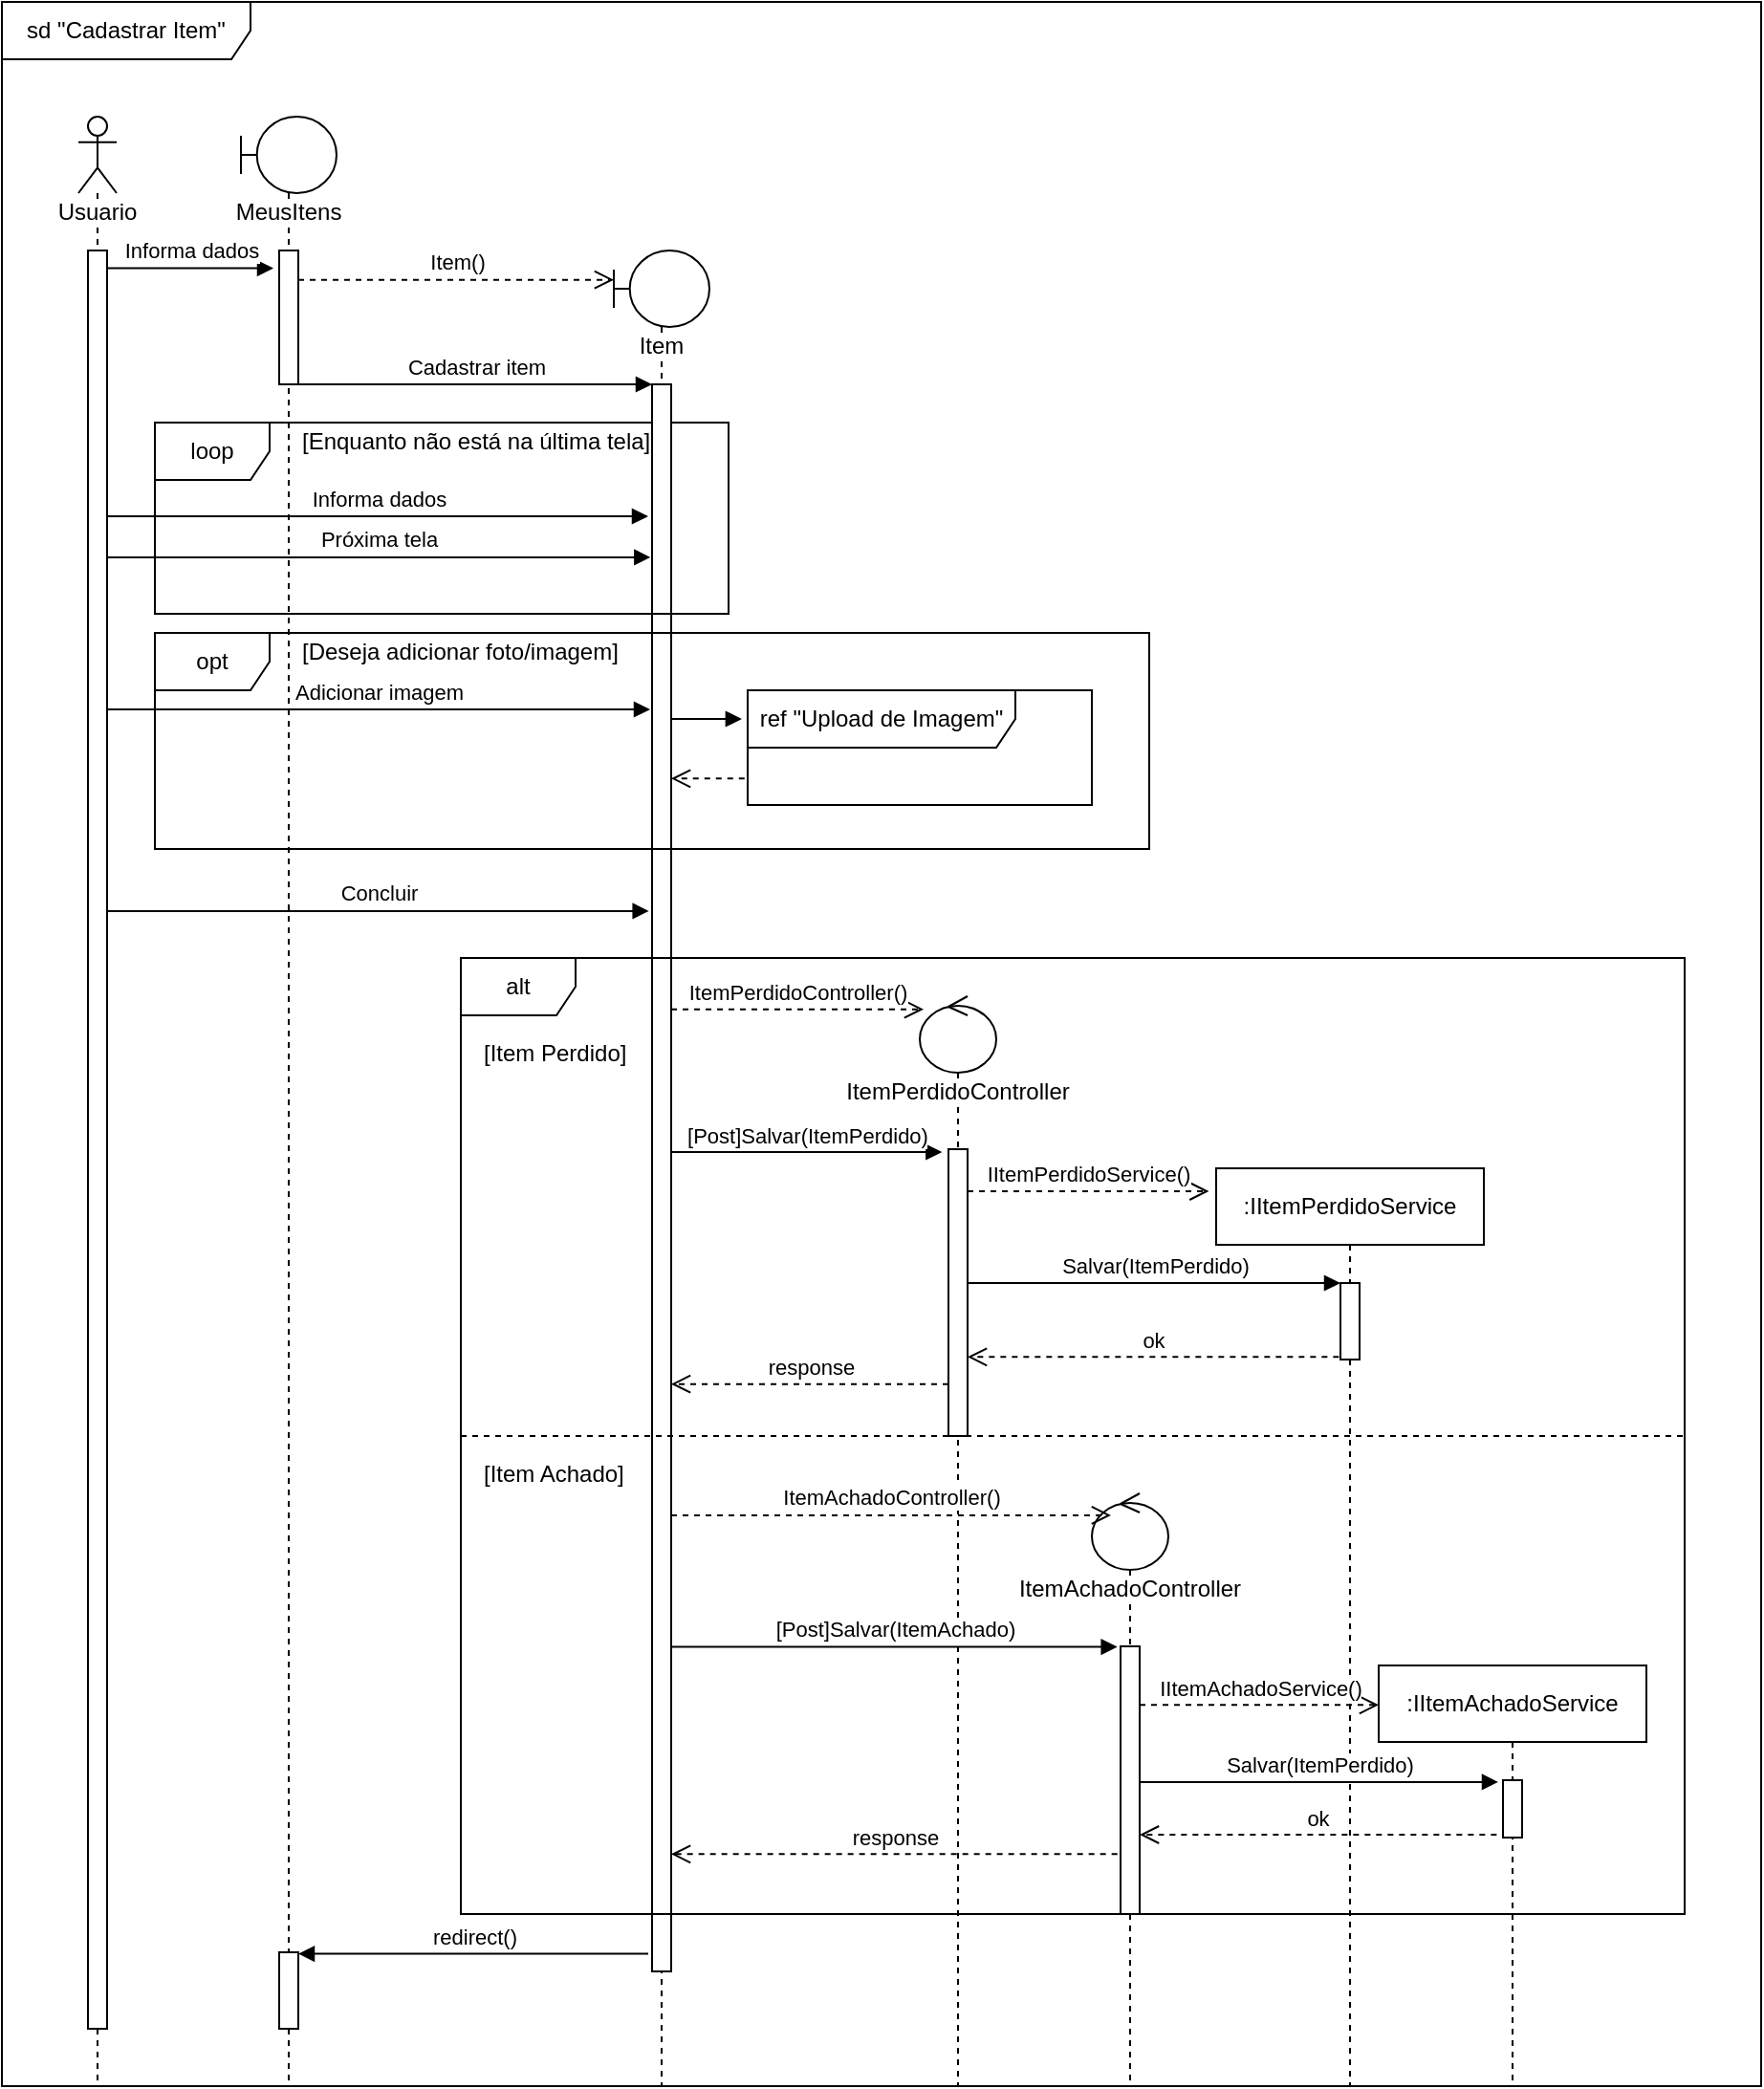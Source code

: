 <mxfile version="10.6.5" type="google"><diagram name="Page-1" id="13e1069c-82ec-6db2-03f1-153e76fe0fe0"><mxGraphModel dx="-26" dy="567" grid="1" gridSize="10" guides="1" tooltips="1" connect="1" arrows="1" fold="1" page="1" pageScale="1" pageWidth="1100" pageHeight="850" background="#ffffff" math="0" shadow="0"><root><mxCell id="0"/><mxCell id="1" parent="0"/><mxCell id="bn--FekT3PWrlnBVAKsH-25" value="sd &quot;Cadastrar Item&quot;" style="shape=umlFrame;whiteSpace=wrap;html=1;width=130;height=30;" parent="1" vertex="1"><mxGeometry x="1180" y="45" width="920" height="1090" as="geometry"/></mxCell><mxCell id="bn--FekT3PWrlnBVAKsH-61" value="loop" style="shape=umlFrame;whiteSpace=wrap;html=1;" parent="1" vertex="1"><mxGeometry x="1260" y="265" width="300" height="100" as="geometry"/></mxCell><mxCell id="bn--FekT3PWrlnBVAKsH-26" value="Usuario" style="shape=umlLifeline;participant=umlActor;perimeter=lifelinePerimeter;whiteSpace=wrap;html=1;container=1;collapsible=0;recursiveResize=0;verticalAlign=top;spacingTop=36;labelBackgroundColor=#ffffff;outlineConnect=0;" parent="1" vertex="1"><mxGeometry x="1220" y="105" width="20" height="1030" as="geometry"/></mxCell><mxCell id="bn--FekT3PWrlnBVAKsH-27" value="" style="html=1;points=[];perimeter=orthogonalPerimeter;" parent="bn--FekT3PWrlnBVAKsH-26" vertex="1"><mxGeometry x="5" y="70" width="10" height="930" as="geometry"/></mxCell><mxCell id="bn--FekT3PWrlnBVAKsH-28" value="Item&lt;br&gt;" style="shape=umlLifeline;participant=umlBoundary;perimeter=lifelinePerimeter;whiteSpace=wrap;html=1;container=1;collapsible=0;recursiveResize=0;verticalAlign=top;spacingTop=36;labelBackgroundColor=#ffffff;outlineConnect=0;" parent="1" vertex="1"><mxGeometry x="1500" y="175" width="50" height="960" as="geometry"/></mxCell><mxCell id="bn--FekT3PWrlnBVAKsH-29" value="" style="html=1;points=[];perimeter=orthogonalPerimeter;" parent="bn--FekT3PWrlnBVAKsH-28" vertex="1"><mxGeometry x="20" y="70" width="10" height="120" as="geometry"/></mxCell><mxCell id="bn--FekT3PWrlnBVAKsH-30" value="" style="html=1;points=[];perimeter=orthogonalPerimeter;" parent="bn--FekT3PWrlnBVAKsH-28" vertex="1"><mxGeometry x="20" y="190" width="10" height="710" as="geometry"/></mxCell><mxCell id="bn--FekT3PWrlnBVAKsH-31" value="ItemPerdidoController&lt;br&gt;" style="shape=umlLifeline;participant=umlControl;perimeter=lifelinePerimeter;whiteSpace=wrap;html=1;container=1;collapsible=0;recursiveResize=0;verticalAlign=top;spacingTop=36;labelBackgroundColor=#ffffff;outlineConnect=0;" parent="1" vertex="1"><mxGeometry x="1660" y="565" width="40" height="570" as="geometry"/></mxCell><mxCell id="bn--FekT3PWrlnBVAKsH-32" value="" style="html=1;points=[];perimeter=orthogonalPerimeter;" parent="bn--FekT3PWrlnBVAKsH-31" vertex="1"><mxGeometry x="15" y="80" width="10" height="150" as="geometry"/></mxCell><mxCell id="bn--FekT3PWrlnBVAKsH-33" value=":&lt;span&gt;IItemPerdidoService&lt;/span&gt;" style="shape=umlLifeline;perimeter=lifelinePerimeter;whiteSpace=wrap;html=1;container=1;collapsible=0;recursiveResize=0;outlineConnect=0;" parent="1" vertex="1"><mxGeometry x="1815" y="655" width="140" height="480" as="geometry"/></mxCell><mxCell id="bn--FekT3PWrlnBVAKsH-34" value="" style="html=1;points=[];perimeter=orthogonalPerimeter;" parent="bn--FekT3PWrlnBVAKsH-33" vertex="1"><mxGeometry x="65" y="60" width="10" height="40" as="geometry"/></mxCell><mxCell id="bn--FekT3PWrlnBVAKsH-35" value="Informa dados" style="html=1;verticalAlign=bottom;endArrow=block;entryX=-0.2;entryY=0.575;entryDx=0;entryDy=0;entryPerimeter=0;" parent="1" source="bn--FekT3PWrlnBVAKsH-27" target="bn--FekT3PWrlnBVAKsH-29" edge="1"><mxGeometry relative="1" as="geometry"><mxPoint x="1450" y="415" as="sourcePoint"/></mxGeometry></mxCell><mxCell id="bn--FekT3PWrlnBVAKsH-36" value="Concluir" style="html=1;verticalAlign=bottom;endArrow=block;entryX=-0.167;entryY=0.219;entryDx=0;entryDy=0;entryPerimeter=0;" parent="1" source="bn--FekT3PWrlnBVAKsH-27" target="bn--FekT3PWrlnBVAKsH-30" edge="1"><mxGeometry relative="1" as="geometry"><mxPoint x="1317.5" y="670" as="sourcePoint"/></mxGeometry></mxCell><mxCell id="bn--FekT3PWrlnBVAKsH-37" value="ItemPerdidoController()" style="html=1;verticalAlign=bottom;endArrow=open;dashed=1;endSize=8;entryX=0.05;entryY=0.012;entryDx=0;entryDy=0;entryPerimeter=0;" parent="1" source="bn--FekT3PWrlnBVAKsH-30" target="bn--FekT3PWrlnBVAKsH-31" edge="1"><mxGeometry relative="1" as="geometry"><mxPoint x="1810" y="655" as="sourcePoint"/><mxPoint x="1730" y="655" as="targetPoint"/></mxGeometry></mxCell><mxCell id="bn--FekT3PWrlnBVAKsH-38" value="[Post]Salvar(ItemPerdido)" style="html=1;verticalAlign=bottom;endArrow=block;entryX=-0.333;entryY=0.01;entryDx=0;entryDy=0;entryPerimeter=0;" parent="1" source="bn--FekT3PWrlnBVAKsH-30" target="bn--FekT3PWrlnBVAKsH-32" edge="1"><mxGeometry relative="1" as="geometry"><mxPoint x="1605" y="530" as="sourcePoint"/></mxGeometry></mxCell><mxCell id="bn--FekT3PWrlnBVAKsH-40" value="&lt;span&gt;IItemPerdidoService()&lt;/span&gt;" style="html=1;verticalAlign=bottom;endArrow=open;dashed=1;endSize=8;entryX=-0.027;entryY=0.025;entryDx=0;entryDy=0;entryPerimeter=0;" parent="1" source="bn--FekT3PWrlnBVAKsH-32" target="bn--FekT3PWrlnBVAKsH-33" edge="1"><mxGeometry relative="1" as="geometry"><mxPoint x="1510" y="895" as="sourcePoint"/><mxPoint x="1770" y="515" as="targetPoint"/></mxGeometry></mxCell><mxCell id="bn--FekT3PWrlnBVAKsH-41" value="Salvar(ItemPerdido)" style="html=1;verticalAlign=bottom;endArrow=block;entryX=0;entryY=0;" parent="1" source="bn--FekT3PWrlnBVAKsH-32" target="bn--FekT3PWrlnBVAKsH-34" edge="1"><mxGeometry relative="1" as="geometry"><mxPoint x="1780" y="575" as="sourcePoint"/></mxGeometry></mxCell><mxCell id="bn--FekT3PWrlnBVAKsH-44" value="[Item Perdido]" style="text;html=1;resizable=0;points=[];autosize=1;align=left;verticalAlign=top;spacingTop=-4;" parent="1" vertex="1"><mxGeometry x="1430" y="585" width="90" height="20" as="geometry"/></mxCell><mxCell id="bn--FekT3PWrlnBVAKsH-45" value="" style="line;strokeWidth=1;fillColor=none;align=left;verticalAlign=middle;spacingTop=-1;spacingLeft=3;spacingRight=3;rotatable=0;labelPosition=right;points=[];portConstraint=eastwest;dashed=1;" parent="1" vertex="1"><mxGeometry x="1420" y="791" width="640" height="8" as="geometry"/></mxCell><mxCell id="bn--FekT3PWrlnBVAKsH-46" value="ok&lt;br&gt;" style="html=1;verticalAlign=bottom;endArrow=open;dashed=1;endSize=8;exitX=-0.083;exitY=0.967;exitDx=0;exitDy=0;exitPerimeter=0;" parent="1" source="bn--FekT3PWrlnBVAKsH-34" target="bn--FekT3PWrlnBVAKsH-32" edge="1"><mxGeometry relative="1" as="geometry"><mxPoint x="1540" y="800" as="targetPoint"/><mxPoint x="1685" y="800" as="sourcePoint"/></mxGeometry></mxCell><mxCell id="bn--FekT3PWrlnBVAKsH-50" value="response&lt;br&gt;" style="html=1;verticalAlign=bottom;endArrow=open;dashed=1;endSize=8;exitX=0;exitY=0.819;exitDx=0;exitDy=0;exitPerimeter=0;" parent="1" source="bn--FekT3PWrlnBVAKsH-32" target="bn--FekT3PWrlnBVAKsH-30" edge="1"><mxGeometry relative="1" as="geometry"><mxPoint x="1540" y="818" as="targetPoint"/><mxPoint x="1682" y="818" as="sourcePoint"/></mxGeometry></mxCell><mxCell id="bn--FekT3PWrlnBVAKsH-59" value="ref &quot;Upload de Imagem&quot;" style="shape=umlFrame;whiteSpace=wrap;html=1;width=140;height=30;swimlaneFillColor=#ffffff;" parent="1" vertex="1"><mxGeometry x="1570" y="405" width="180" height="60" as="geometry"/></mxCell><mxCell id="bn--FekT3PWrlnBVAKsH-62" value="Próxima tela" style="html=1;verticalAlign=bottom;endArrow=block;entryX=-0.083;entryY=0.754;entryDx=0;entryDy=0;entryPerimeter=0;" parent="1" source="bn--FekT3PWrlnBVAKsH-27" target="bn--FekT3PWrlnBVAKsH-29" edge="1"><mxGeometry relative="1" as="geometry"><mxPoint x="1395" y="441.167" as="sourcePoint"/><mxPoint x="1527.5" y="441.167" as="targetPoint"/></mxGeometry></mxCell><mxCell id="bn--FekT3PWrlnBVAKsH-63" value="[Enquanto não está na última tela]" style="text;html=1;resizable=0;points=[];autosize=1;align=left;verticalAlign=top;spacingTop=-4;" parent="1" vertex="1"><mxGeometry x="1335" y="265" width="200" height="20" as="geometry"/></mxCell><mxCell id="bn--FekT3PWrlnBVAKsH-64" value="[Item Achado]" style="text;html=1;resizable=0;points=[];autosize=1;align=left;verticalAlign=top;spacingTop=-4;" parent="1" vertex="1"><mxGeometry x="1430" y="805" width="90" height="20" as="geometry"/></mxCell><mxCell id="bn--FekT3PWrlnBVAKsH-65" value=":&lt;span&gt;IItem&lt;/span&gt;&lt;span&gt;Achado&lt;/span&gt;&lt;span&gt;Service&lt;/span&gt;" style="shape=umlLifeline;perimeter=lifelinePerimeter;whiteSpace=wrap;html=1;container=1;collapsible=0;recursiveResize=0;outlineConnect=0;" parent="1" vertex="1"><mxGeometry x="1900" y="915" width="140" height="220" as="geometry"/></mxCell><mxCell id="bn--FekT3PWrlnBVAKsH-66" value="" style="html=1;points=[];perimeter=orthogonalPerimeter;" parent="bn--FekT3PWrlnBVAKsH-65" vertex="1"><mxGeometry x="65" y="60" width="10" height="30" as="geometry"/></mxCell><mxCell id="bn--FekT3PWrlnBVAKsH-70" value="&lt;span&gt;IItemAchadoService()&lt;/span&gt;" style="html=1;verticalAlign=bottom;endArrow=open;dashed=1;endSize=8;entryX=0;entryY=0.094;entryDx=0;entryDy=0;entryPerimeter=0;" parent="1" source="bn--FekT3PWrlnBVAKsH-77" target="bn--FekT3PWrlnBVAKsH-65" edge="1"><mxGeometry relative="1" as="geometry"><mxPoint x="1712.5" y="925" as="sourcePoint"/><mxPoint x="1838.333" y="925" as="targetPoint"/></mxGeometry></mxCell><mxCell id="bn--FekT3PWrlnBVAKsH-71" value="Salvar(ItemPerdido)" style="html=1;verticalAlign=bottom;endArrow=block;entryX=-0.25;entryY=0.033;entryDx=0;entryDy=0;entryPerimeter=0;" parent="1" source="bn--FekT3PWrlnBVAKsH-77" target="bn--FekT3PWrlnBVAKsH-66" edge="1"><mxGeometry relative="1" as="geometry"><mxPoint x="1712.5" y="980.833" as="sourcePoint"/><mxPoint x="1907.5" y="980.833" as="targetPoint"/></mxGeometry></mxCell><mxCell id="bn--FekT3PWrlnBVAKsH-72" value="ok&lt;br&gt;" style="html=1;verticalAlign=bottom;endArrow=open;dashed=1;endSize=8;exitX=-0.333;exitY=0.95;exitDx=0;exitDy=0;exitPerimeter=0;" parent="1" source="bn--FekT3PWrlnBVAKsH-66" target="bn--FekT3PWrlnBVAKsH-77" edge="1"><mxGeometry relative="1" as="geometry"><mxPoint x="1715" y="1046.667" as="targetPoint"/><mxPoint x="1907.5" y="1046.667" as="sourcePoint"/></mxGeometry></mxCell><mxCell id="bn--FekT3PWrlnBVAKsH-73" value="response&lt;br&gt;" style="html=1;verticalAlign=bottom;endArrow=open;dashed=1;endSize=8;exitX=-0.167;exitY=0.776;exitDx=0;exitDy=0;exitPerimeter=0;" parent="1" source="bn--FekT3PWrlnBVAKsH-77" target="bn--FekT3PWrlnBVAKsH-30" edge="1"><mxGeometry relative="1" as="geometry"><mxPoint x="1540" y="782" as="targetPoint"/><mxPoint x="1685" y="782" as="sourcePoint"/></mxGeometry></mxCell><mxCell id="bn--FekT3PWrlnBVAKsH-76" value="Item&lt;span&gt;Achado&lt;/span&gt;Controller&lt;br&gt;" style="shape=umlLifeline;participant=umlControl;perimeter=lifelinePerimeter;whiteSpace=wrap;html=1;container=1;collapsible=0;recursiveResize=0;verticalAlign=top;spacingTop=36;labelBackgroundColor=#ffffff;outlineConnect=0;" parent="1" vertex="1"><mxGeometry x="1750" y="825" width="40" height="310" as="geometry"/></mxCell><mxCell id="bn--FekT3PWrlnBVAKsH-77" value="" style="html=1;points=[];perimeter=orthogonalPerimeter;" parent="bn--FekT3PWrlnBVAKsH-76" vertex="1"><mxGeometry x="15" y="80" width="10" height="140" as="geometry"/></mxCell><mxCell id="bn--FekT3PWrlnBVAKsH-78" value="[Post]Salvar(ItemAchado)" style="html=1;verticalAlign=bottom;endArrow=block;entryX=-0.167;entryY=0.002;entryDx=0;entryDy=0;entryPerimeter=0;" parent="1" source="bn--FekT3PWrlnBVAKsH-30" target="bn--FekT3PWrlnBVAKsH-77" edge="1"><mxGeometry relative="1" as="geometry"><mxPoint x="1545" y="914.167" as="sourcePoint"/><mxPoint x="1686.667" y="914.167" as="targetPoint"/></mxGeometry></mxCell><mxCell id="bn--FekT3PWrlnBVAKsH-79" value="ItemAchadoController()" style="html=1;verticalAlign=bottom;endArrow=open;dashed=1;endSize=8;entryX=0.25;entryY=0.037;entryDx=0;entryDy=0;entryPerimeter=0;" parent="1" source="bn--FekT3PWrlnBVAKsH-30" target="bn--FekT3PWrlnBVAKsH-76" edge="1"><mxGeometry relative="1" as="geometry"><mxPoint x="1540" y="582" as="sourcePoint"/><mxPoint x="1671.667" y="582" as="targetPoint"/></mxGeometry></mxCell><mxCell id="bn--FekT3PWrlnBVAKsH-82" value="[Deseja adicionar foto/imagem]" style="text;html=1;resizable=0;points=[];autosize=1;align=left;verticalAlign=top;spacingTop=-4;" parent="1" vertex="1"><mxGeometry x="1335" y="375" width="180" height="20" as="geometry"/></mxCell><mxCell id="bn--FekT3PWrlnBVAKsH-83" value="" style="html=1;verticalAlign=bottom;endArrow=block;entryX=-0.017;entryY=0.25;entryDx=0;entryDy=0;entryPerimeter=0;" parent="1" source="bn--FekT3PWrlnBVAKsH-30" edge="1" target="bn--FekT3PWrlnBVAKsH-59"><mxGeometry relative="1" as="geometry"><mxPoint x="1395" y="526.167" as="sourcePoint"/><mxPoint x="1599" y="425" as="targetPoint"/></mxGeometry></mxCell><mxCell id="bn--FekT3PWrlnBVAKsH-85" value="" style="html=1;verticalAlign=bottom;endArrow=open;dashed=1;endSize=8;exitX=-0.009;exitY=0.769;exitDx=0;exitDy=0;exitPerimeter=0;" parent="1" source="bn--FekT3PWrlnBVAKsH-59" target="bn--FekT3PWrlnBVAKsH-30" edge="1"><mxGeometry relative="1" as="geometry"><mxPoint x="1540" y="777.833" as="targetPoint"/><mxPoint x="1685" y="777.833" as="sourcePoint"/></mxGeometry></mxCell><mxCell id="bn--FekT3PWrlnBVAKsH-86" value="Adicionar imagem" style="html=1;verticalAlign=bottom;endArrow=block;" parent="1" source="bn--FekT3PWrlnBVAKsH-27" edge="1"><mxGeometry relative="1" as="geometry"><mxPoint x="1540" y="430.333" as="sourcePoint"/><mxPoint x="1519" y="415" as="targetPoint"/></mxGeometry></mxCell><mxCell id="bn--FekT3PWrlnBVAKsH-88" value="MeusItens&lt;br&gt;" style="shape=umlLifeline;participant=umlBoundary;perimeter=lifelinePerimeter;whiteSpace=wrap;html=1;container=1;collapsible=0;recursiveResize=0;verticalAlign=top;spacingTop=36;labelBackgroundColor=#ffffff;outlineConnect=0;" parent="1" vertex="1"><mxGeometry x="1305" y="105" width="50" height="1030" as="geometry"/></mxCell><mxCell id="bn--FekT3PWrlnBVAKsH-89" value="" style="html=1;points=[];perimeter=orthogonalPerimeter;" parent="bn--FekT3PWrlnBVAKsH-88" vertex="1"><mxGeometry x="20" y="70" width="10" height="70" as="geometry"/></mxCell><mxCell id="bn--FekT3PWrlnBVAKsH-90" value="" style="html=1;points=[];perimeter=orthogonalPerimeter;" parent="bn--FekT3PWrlnBVAKsH-88" vertex="1"><mxGeometry x="20" y="960" width="10" height="40" as="geometry"/></mxCell><mxCell id="bn--FekT3PWrlnBVAKsH-96" value="Informa dados" style="html=1;verticalAlign=bottom;endArrow=block;entryX=-0.3;entryY=0.133;entryDx=0;entryDy=0;entryPerimeter=0;" parent="1" source="bn--FekT3PWrlnBVAKsH-27" target="bn--FekT3PWrlnBVAKsH-89" edge="1"><mxGeometry relative="1" as="geometry"><mxPoint x="1245" y="326" as="sourcePoint"/><mxPoint x="1528" y="326" as="targetPoint"/></mxGeometry></mxCell><mxCell id="bn--FekT3PWrlnBVAKsH-98" value="Item()&lt;br&gt;" style="html=1;verticalAlign=bottom;endArrow=open;dashed=1;endSize=8;entryX=0;entryY=0.016;entryDx=0;entryDy=0;entryPerimeter=0;" parent="1" source="bn--FekT3PWrlnBVAKsH-89" target="bn--FekT3PWrlnBVAKsH-28" edge="1"><mxGeometry relative="1" as="geometry"><mxPoint x="1500" y="165" as="targetPoint"/><mxPoint x="1627" y="165" as="sourcePoint"/></mxGeometry></mxCell><mxCell id="bn--FekT3PWrlnBVAKsH-99" value="redirect()" style="html=1;verticalAlign=bottom;endArrow=block;exitX=-0.2;exitY=0.987;exitDx=0;exitDy=0;exitPerimeter=0;" parent="1" source="bn--FekT3PWrlnBVAKsH-30" target="bn--FekT3PWrlnBVAKsH-90" edge="1"><mxGeometry relative="1" as="geometry"><mxPoint x="1245" y="530" as="sourcePoint"/><mxPoint x="1528" y="530" as="targetPoint"/></mxGeometry></mxCell><mxCell id="bn--FekT3PWrlnBVAKsH-60" value="alt" style="shape=umlFrame;whiteSpace=wrap;html=1;" parent="1" vertex="1"><mxGeometry x="1420" y="545" width="640" height="500" as="geometry"/></mxCell><mxCell id="I2ol8ttb1QlaJL202lyX-1" value="Cadastrar item" style="html=1;verticalAlign=bottom;endArrow=block;" edge="1" parent="1" source="bn--FekT3PWrlnBVAKsH-89" target="bn--FekT3PWrlnBVAKsH-29"><mxGeometry relative="1" as="geometry"><mxPoint x="1245" y="194" as="sourcePoint"/><mxPoint x="1332" y="194" as="targetPoint"/></mxGeometry></mxCell><mxCell id="bn--FekT3PWrlnBVAKsH-81" value="opt" style="shape=umlFrame;whiteSpace=wrap;html=1;" parent="1" vertex="1"><mxGeometry x="1260" y="375" width="520" height="113" as="geometry"/></mxCell></root></mxGraphModel></diagram></mxfile>